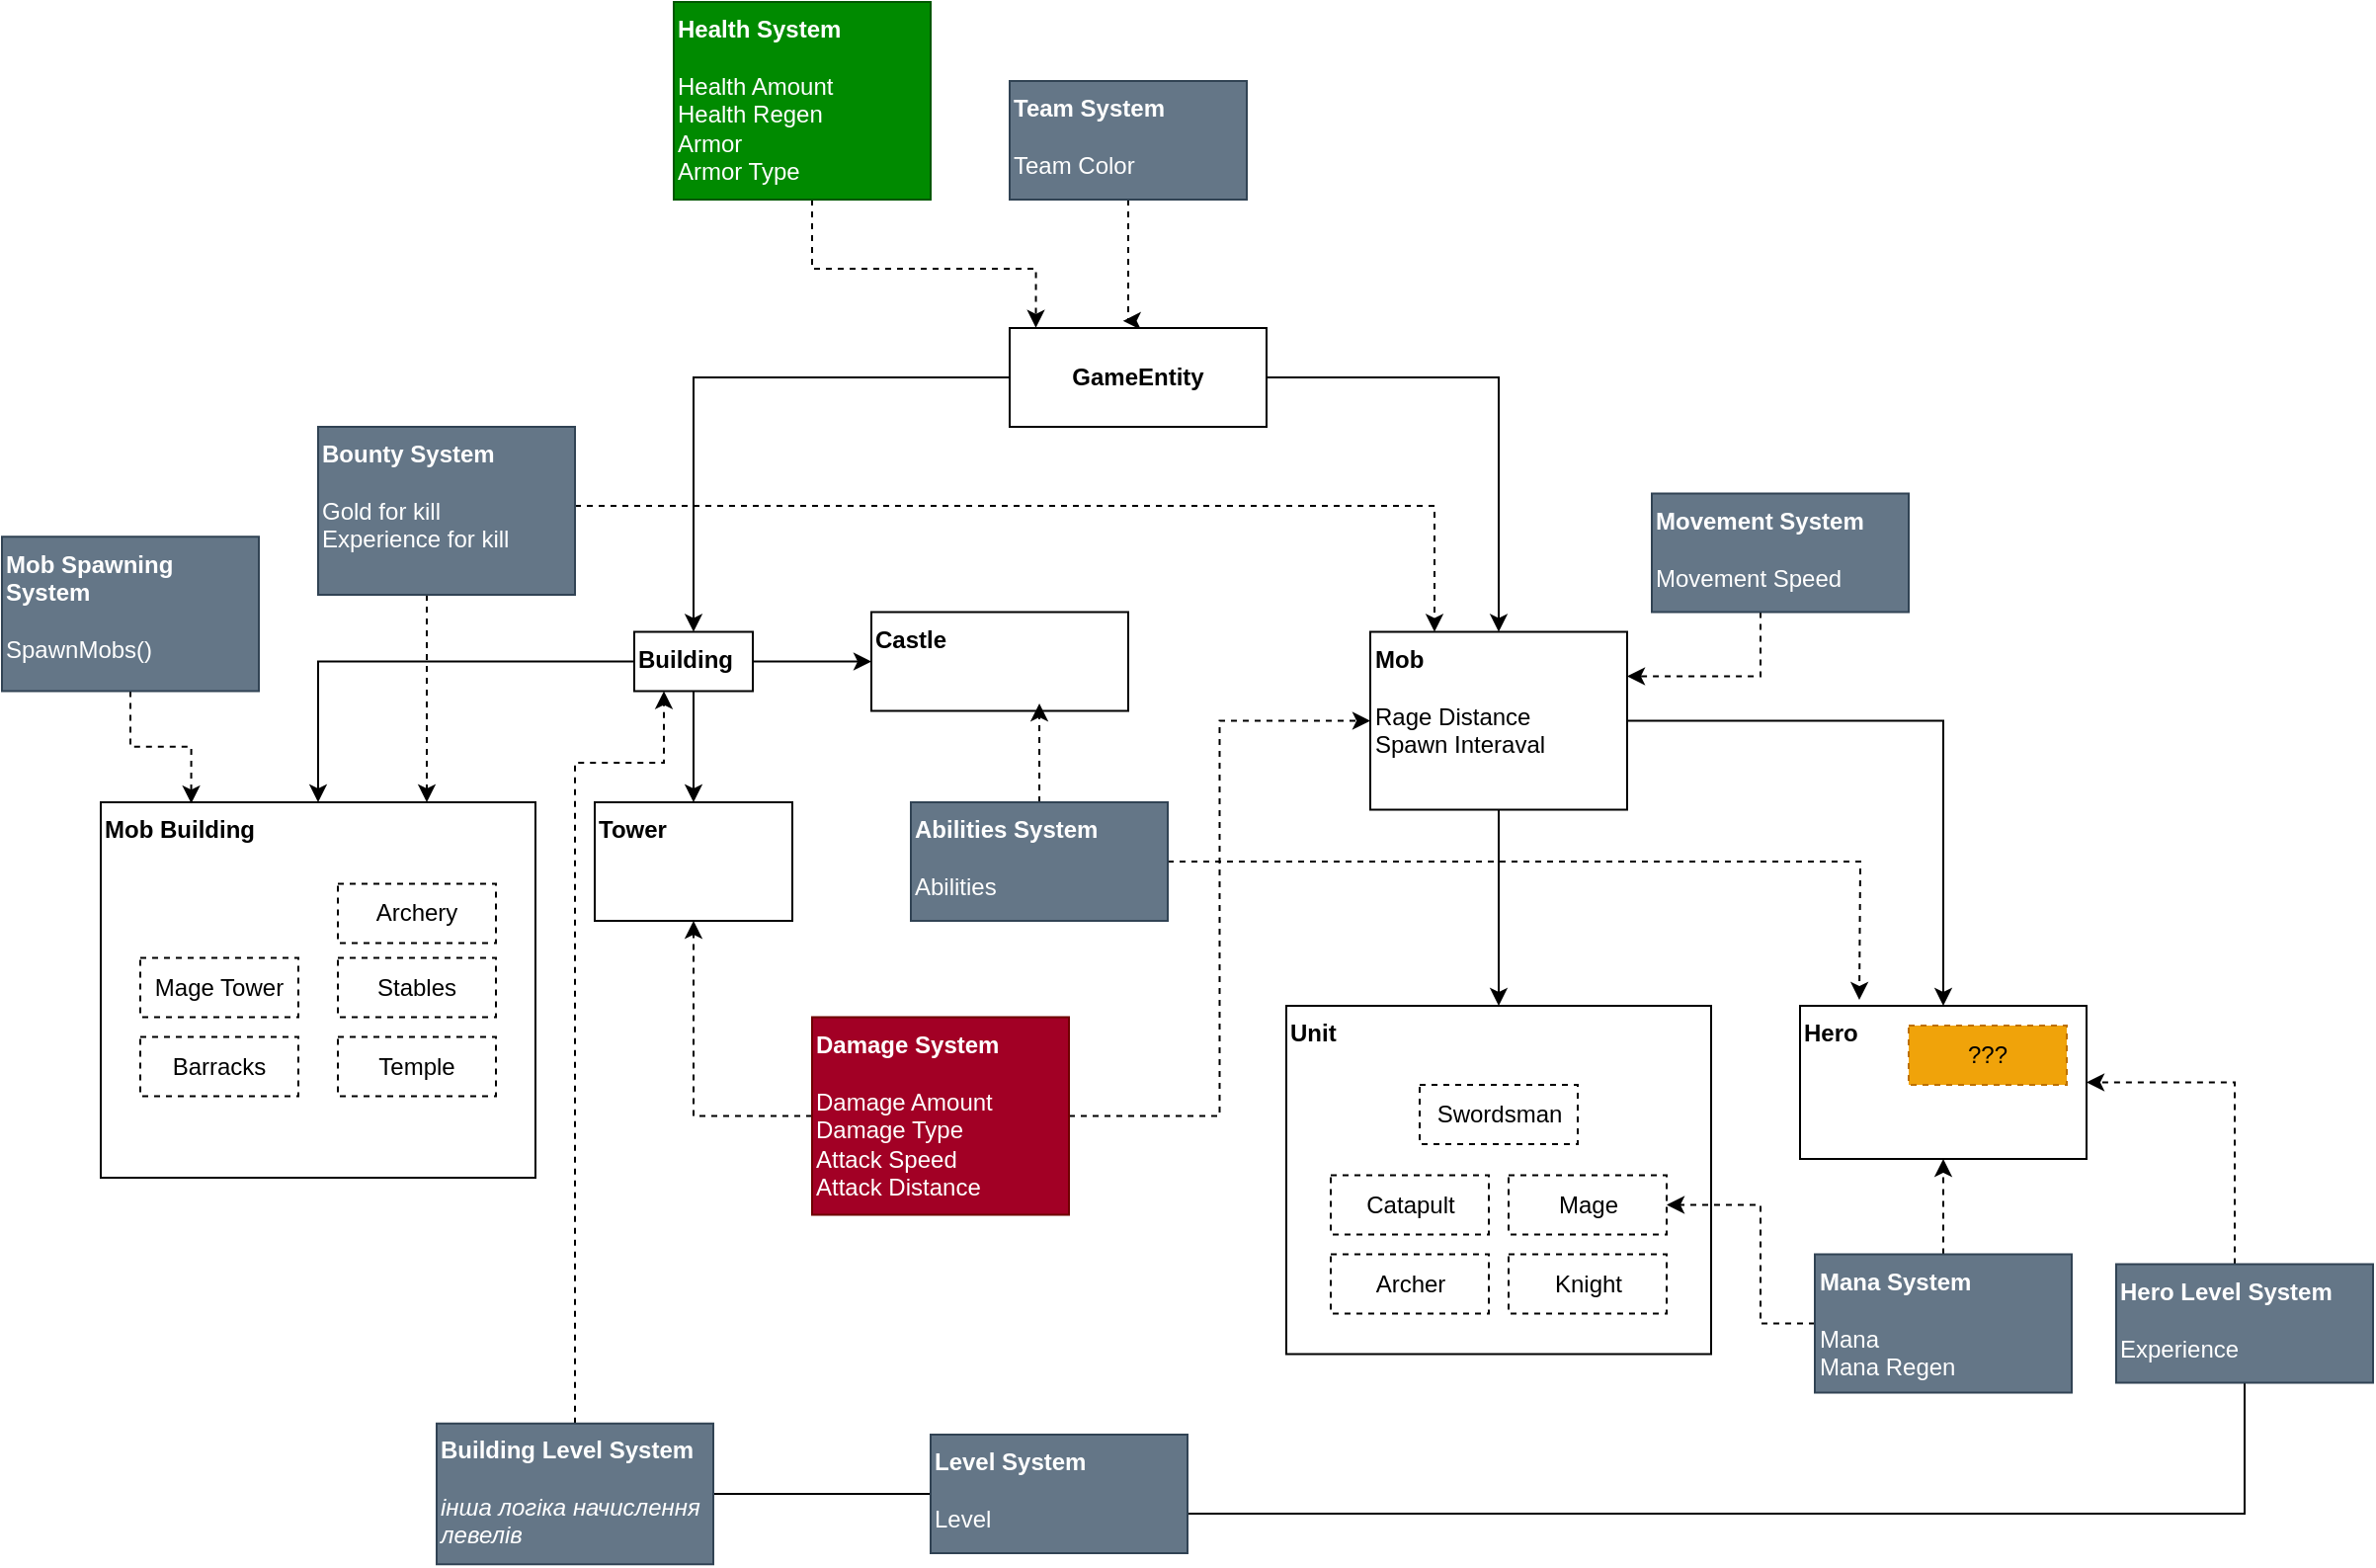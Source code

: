 <mxfile version="21.1.4" type="device">
  <diagram name="Страница 1" id="8yt0SZrPP_RbYerUbGmz">
    <mxGraphModel dx="3382" dy="937" grid="1" gridSize="10" guides="1" tooltips="1" connect="1" arrows="1" fold="1" page="1" pageScale="1" pageWidth="827" pageHeight="1169" math="0" shadow="0">
      <root>
        <mxCell id="0" />
        <mxCell id="1" parent="0" />
        <mxCell id="TG--KWfM6AHAz2aMp1aF-11" style="edgeStyle=orthogonalEdgeStyle;rounded=0;orthogonalLoop=1;jettySize=auto;html=1;entryX=0;entryY=0.5;entryDx=0;entryDy=0;dashed=1;" parent="1" source="N3ZdnWTbbpZVfNhrW-NO-1" target="o9QlrB1gXAYVadC4v8IX-6" edge="1">
          <mxGeometry relative="1" as="geometry" />
        </mxCell>
        <mxCell id="TG--KWfM6AHAz2aMp1aF-13" style="edgeStyle=orthogonalEdgeStyle;rounded=0;orthogonalLoop=1;jettySize=auto;html=1;entryX=0.5;entryY=1;entryDx=0;entryDy=0;dashed=1;" parent="1" source="N3ZdnWTbbpZVfNhrW-NO-1" target="o9QlrB1gXAYVadC4v8IX-4" edge="1">
          <mxGeometry relative="1" as="geometry" />
        </mxCell>
        <mxCell id="N3ZdnWTbbpZVfNhrW-NO-1" value="&lt;b&gt;Damage System&lt;/b&gt;&lt;br&gt;&lt;br&gt;Damage Amount&lt;br&gt;Damage Type&lt;br&gt;Attack Speed&lt;br&gt;Attack Distance" style="rounded=0;whiteSpace=wrap;html=1;align=left;verticalAlign=top;fillColor=#a20025;strokeColor=#6F0000;fontColor=#ffffff;" parent="1" vertex="1">
          <mxGeometry x="-560" y="998.75" width="130" height="100" as="geometry" />
        </mxCell>
        <mxCell id="TG--KWfM6AHAz2aMp1aF-9" style="edgeStyle=orthogonalEdgeStyle;rounded=0;orthogonalLoop=1;jettySize=auto;html=1;entryX=0.102;entryY=-0.003;entryDx=0;entryDy=0;entryPerimeter=0;dashed=1;" parent="1" source="o9QlrB1gXAYVadC4v8IX-2" target="2" edge="1">
          <mxGeometry relative="1" as="geometry">
            <Array as="points">
              <mxPoint x="-560" y="620" />
              <mxPoint x="-447" y="620" />
            </Array>
          </mxGeometry>
        </mxCell>
        <mxCell id="o9QlrB1gXAYVadC4v8IX-2" value="&lt;b&gt;Health System&lt;br&gt;&lt;/b&gt;&lt;br&gt;Health Amount&lt;br&gt;Health Regen&lt;br&gt;Armor&lt;br&gt;Armor Type" style="rounded=0;whiteSpace=wrap;html=1;align=left;verticalAlign=top;fillColor=#008a00;fontColor=#ffffff;strokeColor=#005700;" parent="1" vertex="1">
          <mxGeometry x="-630" y="485.0" width="130" height="100" as="geometry" />
        </mxCell>
        <mxCell id="o9QlrB1gXAYVadC4v8IX-3" value="&lt;b&gt;Castle&lt;br&gt;&lt;/b&gt;" style="rounded=0;whiteSpace=wrap;html=1;align=left;verticalAlign=top;" parent="1" vertex="1">
          <mxGeometry x="-530" y="793.75" width="130" height="50" as="geometry" />
        </mxCell>
        <mxCell id="o9QlrB1gXAYVadC4v8IX-4" value="&lt;b&gt;Tower&lt;br&gt;&lt;/b&gt;&lt;br&gt;" style="rounded=0;whiteSpace=wrap;html=1;align=left;verticalAlign=top;" parent="1" vertex="1">
          <mxGeometry x="-670" y="890" width="100" height="60" as="geometry" />
        </mxCell>
        <mxCell id="o9QlrB1gXAYVadC4v8IX-33" style="edgeStyle=orthogonalEdgeStyle;rounded=0;orthogonalLoop=1;jettySize=auto;html=1;entryX=0.5;entryY=0;entryDx=0;entryDy=0;" parent="1" source="o9QlrB1gXAYVadC4v8IX-5" target="o9QlrB1gXAYVadC4v8IX-4" edge="1">
          <mxGeometry relative="1" as="geometry">
            <Array as="points">
              <mxPoint x="-620" y="850" />
              <mxPoint x="-620" y="850" />
            </Array>
          </mxGeometry>
        </mxCell>
        <mxCell id="o9QlrB1gXAYVadC4v8IX-34" style="edgeStyle=orthogonalEdgeStyle;rounded=0;orthogonalLoop=1;jettySize=auto;html=1;entryX=0.5;entryY=0;entryDx=0;entryDy=0;" parent="1" source="o9QlrB1gXAYVadC4v8IX-5" target="o9QlrB1gXAYVadC4v8IX-18" edge="1">
          <mxGeometry relative="1" as="geometry" />
        </mxCell>
        <mxCell id="o9QlrB1gXAYVadC4v8IX-35" style="edgeStyle=orthogonalEdgeStyle;rounded=0;orthogonalLoop=1;jettySize=auto;html=1;" parent="1" source="o9QlrB1gXAYVadC4v8IX-5" target="o9QlrB1gXAYVadC4v8IX-3" edge="1">
          <mxGeometry relative="1" as="geometry" />
        </mxCell>
        <mxCell id="o9QlrB1gXAYVadC4v8IX-5" value="&lt;b&gt;Building&lt;br&gt;&lt;/b&gt;&lt;br&gt;" style="rounded=0;whiteSpace=wrap;html=1;align=left;verticalAlign=top;" parent="1" vertex="1">
          <mxGeometry x="-650" y="803.75" width="60" height="30" as="geometry" />
        </mxCell>
        <mxCell id="o9QlrB1gXAYVadC4v8IX-40" style="edgeStyle=orthogonalEdgeStyle;rounded=0;orthogonalLoop=1;jettySize=auto;html=1;entryX=0.5;entryY=0;entryDx=0;entryDy=0;" parent="1" source="o9QlrB1gXAYVadC4v8IX-6" target="o9QlrB1gXAYVadC4v8IX-8" edge="1">
          <mxGeometry relative="1" as="geometry" />
        </mxCell>
        <mxCell id="o9QlrB1gXAYVadC4v8IX-41" style="edgeStyle=orthogonalEdgeStyle;rounded=0;orthogonalLoop=1;jettySize=auto;html=1;entryX=0.5;entryY=0;entryDx=0;entryDy=0;" parent="1" source="o9QlrB1gXAYVadC4v8IX-6" target="o9QlrB1gXAYVadC4v8IX-7" edge="1">
          <mxGeometry relative="1" as="geometry" />
        </mxCell>
        <mxCell id="o9QlrB1gXAYVadC4v8IX-6" value="&lt;b&gt;Mob&lt;br&gt;&lt;/b&gt;&lt;br&gt;Rage Distance&lt;br&gt;Spawn Interaval&lt;br&gt;" style="rounded=0;whiteSpace=wrap;html=1;align=left;verticalAlign=top;" parent="1" vertex="1">
          <mxGeometry x="-277.5" y="803.75" width="130" height="90" as="geometry" />
        </mxCell>
        <mxCell id="o9QlrB1gXAYVadC4v8IX-7" value="&lt;b&gt;Hero&lt;br&gt;&lt;/b&gt;&lt;br&gt;" style="rounded=0;whiteSpace=wrap;html=1;align=left;verticalAlign=top;" parent="1" vertex="1">
          <mxGeometry x="-60" y="993" width="145" height="77.5" as="geometry" />
        </mxCell>
        <mxCell id="o9QlrB1gXAYVadC4v8IX-8" value="&lt;b&gt;Unit&lt;/b&gt;&lt;br&gt;" style="rounded=0;whiteSpace=wrap;html=1;align=left;verticalAlign=top;" parent="1" vertex="1">
          <mxGeometry x="-320" y="993" width="215" height="176.25" as="geometry" />
        </mxCell>
        <mxCell id="o9QlrB1gXAYVadC4v8IX-13" value="Catapult" style="rounded=0;whiteSpace=wrap;html=1;dashed=1;" parent="1" vertex="1">
          <mxGeometry x="-297.5" y="1078.75" width="80" height="30" as="geometry" />
        </mxCell>
        <mxCell id="o9QlrB1gXAYVadC4v8IX-14" value="Knight" style="rounded=0;whiteSpace=wrap;html=1;dashed=1;" parent="1" vertex="1">
          <mxGeometry x="-207.5" y="1118.75" width="80" height="30" as="geometry" />
        </mxCell>
        <mxCell id="o9QlrB1gXAYVadC4v8IX-15" value="Archer" style="rounded=0;whiteSpace=wrap;html=1;dashed=1;" parent="1" vertex="1">
          <mxGeometry x="-297.5" y="1118.75" width="80" height="30" as="geometry" />
        </mxCell>
        <mxCell id="o9QlrB1gXAYVadC4v8IX-16" value="Swordsman" style="rounded=0;whiteSpace=wrap;html=1;dashed=1;" parent="1" vertex="1">
          <mxGeometry x="-252.5" y="1033" width="80" height="30" as="geometry" />
        </mxCell>
        <mxCell id="o9QlrB1gXAYVadC4v8IX-17" value="Mage" style="rounded=0;whiteSpace=wrap;html=1;dashed=1;" parent="1" vertex="1">
          <mxGeometry x="-207.5" y="1078.75" width="80" height="30" as="geometry" />
        </mxCell>
        <mxCell id="o9QlrB1gXAYVadC4v8IX-18" value="&lt;b&gt;Mob Building&lt;/b&gt;" style="rounded=0;whiteSpace=wrap;html=1;align=left;verticalAlign=top;" parent="1" vertex="1">
          <mxGeometry x="-920" y="890" width="220" height="190" as="geometry" />
        </mxCell>
        <mxCell id="TG--KWfM6AHAz2aMp1aF-16" style="edgeStyle=orthogonalEdgeStyle;rounded=0;orthogonalLoop=1;jettySize=auto;html=1;entryX=1;entryY=0.5;entryDx=0;entryDy=0;dashed=1;" parent="1" source="o9QlrB1gXAYVadC4v8IX-19" target="o9QlrB1gXAYVadC4v8IX-17" edge="1">
          <mxGeometry relative="1" as="geometry">
            <mxPoint x="-90" y="1110" as="targetPoint" />
            <Array as="points">
              <mxPoint x="-80" y="1154" />
              <mxPoint x="-80" y="1094" />
            </Array>
          </mxGeometry>
        </mxCell>
        <mxCell id="TG--KWfM6AHAz2aMp1aF-18" style="edgeStyle=orthogonalEdgeStyle;rounded=0;orthogonalLoop=1;jettySize=auto;html=1;entryX=0.5;entryY=1;entryDx=0;entryDy=0;dashed=1;" parent="1" source="o9QlrB1gXAYVadC4v8IX-19" target="o9QlrB1gXAYVadC4v8IX-7" edge="1">
          <mxGeometry relative="1" as="geometry" />
        </mxCell>
        <mxCell id="o9QlrB1gXAYVadC4v8IX-19" value="&lt;b&gt;Mana System&lt;br&gt;&lt;/b&gt;&lt;br&gt;Mana&lt;br&gt;Mana Regen" style="rounded=0;whiteSpace=wrap;html=1;align=left;verticalAlign=top;fillColor=#647687;fontColor=#ffffff;strokeColor=#314354;" parent="1" vertex="1">
          <mxGeometry x="-52.5" y="1118.75" width="130" height="70" as="geometry" />
        </mxCell>
        <mxCell id="TG--KWfM6AHAz2aMp1aF-19" style="edgeStyle=orthogonalEdgeStyle;rounded=0;orthogonalLoop=1;jettySize=auto;html=1;entryX=0.654;entryY=0.925;entryDx=0;entryDy=0;entryPerimeter=0;dashed=1;" parent="1" source="o9QlrB1gXAYVadC4v8IX-20" target="o9QlrB1gXAYVadC4v8IX-3" edge="1">
          <mxGeometry relative="1" as="geometry" />
        </mxCell>
        <mxCell id="TG--KWfM6AHAz2aMp1aF-20" style="edgeStyle=orthogonalEdgeStyle;rounded=0;orthogonalLoop=1;jettySize=auto;html=1;dashed=1;" parent="1" source="o9QlrB1gXAYVadC4v8IX-20" edge="1">
          <mxGeometry relative="1" as="geometry">
            <mxPoint x="-30" y="990" as="targetPoint" />
          </mxGeometry>
        </mxCell>
        <mxCell id="o9QlrB1gXAYVadC4v8IX-20" value="&lt;b&gt;Abilities System&lt;br&gt;&lt;/b&gt;&lt;br&gt;Abilities" style="rounded=0;whiteSpace=wrap;html=1;align=left;verticalAlign=top;fillColor=#647687;fontColor=#ffffff;strokeColor=#314354;" parent="1" vertex="1">
          <mxGeometry x="-510" y="890" width="130" height="60" as="geometry" />
        </mxCell>
        <mxCell id="o9QlrB1gXAYVadC4v8IX-22" value="Archery" style="rounded=0;whiteSpace=wrap;html=1;dashed=1;" parent="1" vertex="1">
          <mxGeometry x="-800" y="931.25" width="80" height="30" as="geometry" />
        </mxCell>
        <mxCell id="o9QlrB1gXAYVadC4v8IX-58" value="Mage Tower" style="rounded=0;whiteSpace=wrap;html=1;dashed=1;" parent="1" vertex="1">
          <mxGeometry x="-900" y="968.75" width="80" height="30" as="geometry" />
        </mxCell>
        <mxCell id="o9QlrB1gXAYVadC4v8IX-59" value="Barracks" style="rounded=0;whiteSpace=wrap;html=1;dashed=1;" parent="1" vertex="1">
          <mxGeometry x="-900" y="1008.75" width="80" height="30" as="geometry" />
        </mxCell>
        <mxCell id="o9QlrB1gXAYVadC4v8IX-60" value="Stables" style="rounded=0;whiteSpace=wrap;html=1;dashed=1;" parent="1" vertex="1">
          <mxGeometry x="-800" y="968.75" width="80" height="30" as="geometry" />
        </mxCell>
        <mxCell id="o9QlrB1gXAYVadC4v8IX-61" value="Temple" style="rounded=0;whiteSpace=wrap;html=1;dashed=1;" parent="1" vertex="1">
          <mxGeometry x="-800" y="1008.75" width="80" height="30" as="geometry" />
        </mxCell>
        <mxCell id="TG--KWfM6AHAz2aMp1aF-14" style="edgeStyle=orthogonalEdgeStyle;rounded=0;orthogonalLoop=1;jettySize=auto;html=1;entryX=0.208;entryY=0.003;entryDx=0;entryDy=0;entryPerimeter=0;dashed=1;" parent="1" source="o9QlrB1gXAYVadC4v8IX-62" target="o9QlrB1gXAYVadC4v8IX-18" edge="1">
          <mxGeometry relative="1" as="geometry" />
        </mxCell>
        <mxCell id="o9QlrB1gXAYVadC4v8IX-62" value="&lt;b&gt;Mob Spawning System&lt;br&gt;&lt;/b&gt;&lt;br&gt;SpawnMobs()" style="rounded=0;whiteSpace=wrap;html=1;align=left;verticalAlign=top;fillColor=#647687;fontColor=#ffffff;strokeColor=#314354;" parent="1" vertex="1">
          <mxGeometry x="-970" y="755.62" width="130" height="78.13" as="geometry" />
        </mxCell>
        <mxCell id="o9QlrB1gXAYVadC4v8IX-67" value="???" style="rounded=0;whiteSpace=wrap;html=1;dashed=1;fillColor=#f0a30a;strokeColor=#BD7000;fontColor=#000000;" parent="1" vertex="1">
          <mxGeometry x="-5" y="1003" width="80" height="30" as="geometry" />
        </mxCell>
        <mxCell id="TG--KWfM6AHAz2aMp1aF-15" style="edgeStyle=orthogonalEdgeStyle;rounded=0;orthogonalLoop=1;jettySize=auto;html=1;dashed=1;entryX=0.75;entryY=0;entryDx=0;entryDy=0;" parent="1" source="voLCMBcsqlssWNx2IigY-6" target="o9QlrB1gXAYVadC4v8IX-18" edge="1">
          <mxGeometry relative="1" as="geometry">
            <mxPoint x="-770" y="830" as="targetPoint" />
            <Array as="points">
              <mxPoint x="-755" y="770" />
              <mxPoint x="-755" y="770" />
            </Array>
          </mxGeometry>
        </mxCell>
        <mxCell id="nsk3BCghgBBs-_aiXQKn-2" style="edgeStyle=orthogonalEdgeStyle;rounded=0;orthogonalLoop=1;jettySize=auto;html=1;entryX=0.25;entryY=0;entryDx=0;entryDy=0;dashed=1;" edge="1" parent="1" source="voLCMBcsqlssWNx2IigY-6" target="o9QlrB1gXAYVadC4v8IX-6">
          <mxGeometry relative="1" as="geometry">
            <Array as="points">
              <mxPoint x="-245" y="740" />
            </Array>
          </mxGeometry>
        </mxCell>
        <mxCell id="voLCMBcsqlssWNx2IigY-6" value="&lt;b&gt;Bounty System&lt;br&gt;&lt;/b&gt;&lt;br&gt;Gold for kill&lt;br&gt;Experience for kill" style="rounded=0;whiteSpace=wrap;html=1;align=left;verticalAlign=top;fillColor=#647687;fontColor=#ffffff;strokeColor=#314354;" parent="1" vertex="1">
          <mxGeometry x="-810" y="700" width="130" height="85" as="geometry" />
        </mxCell>
        <mxCell id="TG--KWfM6AHAz2aMp1aF-7" style="edgeStyle=orthogonalEdgeStyle;rounded=0;orthogonalLoop=1;jettySize=auto;html=1;entryX=0.5;entryY=0;entryDx=0;entryDy=0;exitX=1;exitY=0.5;exitDx=0;exitDy=0;" parent="1" source="voLCMBcsqlssWNx2IigY-11" target="TG--KWfM6AHAz2aMp1aF-5" edge="1">
          <mxGeometry relative="1" as="geometry">
            <Array as="points">
              <mxPoint x="-370" y="1250" />
              <mxPoint x="165" y="1250" />
            </Array>
          </mxGeometry>
        </mxCell>
        <mxCell id="TG--KWfM6AHAz2aMp1aF-8" style="edgeStyle=orthogonalEdgeStyle;rounded=0;orthogonalLoop=1;jettySize=auto;html=1;entryX=0.5;entryY=0;entryDx=0;entryDy=0;exitX=0;exitY=0.5;exitDx=0;exitDy=0;" parent="1" source="voLCMBcsqlssWNx2IigY-11" target="TG--KWfM6AHAz2aMp1aF-6" edge="1">
          <mxGeometry relative="1" as="geometry">
            <Array as="points">
              <mxPoint x="-680" y="1240" />
            </Array>
          </mxGeometry>
        </mxCell>
        <mxCell id="voLCMBcsqlssWNx2IigY-11" value="&lt;b&gt;Level System&lt;br&gt;&lt;/b&gt;&lt;br&gt;Level" style="rounded=0;whiteSpace=wrap;html=1;align=left;verticalAlign=top;fillColor=#647687;fontColor=#ffffff;strokeColor=#314354;" parent="1" vertex="1">
          <mxGeometry x="-500" y="1210" width="130" height="60" as="geometry" />
        </mxCell>
        <mxCell id="TG--KWfM6AHAz2aMp1aF-10" style="edgeStyle=orthogonalEdgeStyle;rounded=0;orthogonalLoop=1;jettySize=auto;html=1;entryX=0.441;entryY=-0.072;entryDx=0;entryDy=0;entryPerimeter=0;dashed=1;" parent="1" source="voLCMBcsqlssWNx2IigY-15" target="2" edge="1">
          <mxGeometry relative="1" as="geometry">
            <Array as="points">
              <mxPoint x="-400" y="646" />
            </Array>
          </mxGeometry>
        </mxCell>
        <mxCell id="voLCMBcsqlssWNx2IigY-15" value="&lt;b&gt;Team System&lt;/b&gt;&lt;br&gt;&lt;br&gt;Team Color" style="whiteSpace=wrap;html=1;align=left;verticalAlign=top;fillColor=#647687;fontColor=#ffffff;strokeColor=#314354;" parent="1" vertex="1">
          <mxGeometry x="-460" y="525" width="120" height="60" as="geometry" />
        </mxCell>
        <mxCell id="TG--KWfM6AHAz2aMp1aF-2" style="edgeStyle=orthogonalEdgeStyle;rounded=0;orthogonalLoop=1;jettySize=auto;html=1;" parent="1" source="2" target="o9QlrB1gXAYVadC4v8IX-5" edge="1">
          <mxGeometry relative="1" as="geometry" />
        </mxCell>
        <mxCell id="TG--KWfM6AHAz2aMp1aF-3" style="edgeStyle=orthogonalEdgeStyle;rounded=0;orthogonalLoop=1;jettySize=auto;html=1;entryX=0.5;entryY=0;entryDx=0;entryDy=0;" parent="1" source="2" target="o9QlrB1gXAYVadC4v8IX-6" edge="1">
          <mxGeometry relative="1" as="geometry" />
        </mxCell>
        <mxCell id="2" value="&lt;b&gt;GameEntity&lt;/b&gt;" style="rounded=0;whiteSpace=wrap;html=1;align=center;verticalAlign=middle;" parent="1" vertex="1">
          <mxGeometry x="-460" y="650" width="130" height="50" as="geometry" />
        </mxCell>
        <mxCell id="TG--KWfM6AHAz2aMp1aF-12" style="edgeStyle=orthogonalEdgeStyle;rounded=0;orthogonalLoop=1;jettySize=auto;html=1;entryX=1;entryY=0.25;entryDx=0;entryDy=0;dashed=1;" parent="1" source="TG--KWfM6AHAz2aMp1aF-4" target="o9QlrB1gXAYVadC4v8IX-6" edge="1">
          <mxGeometry relative="1" as="geometry">
            <Array as="points">
              <mxPoint x="-80" y="826" />
            </Array>
          </mxGeometry>
        </mxCell>
        <mxCell id="TG--KWfM6AHAz2aMp1aF-4" value="&lt;b&gt;Movement&amp;nbsp;System&lt;br&gt;&lt;/b&gt;&lt;br&gt;Movement Speed" style="rounded=0;whiteSpace=wrap;html=1;align=left;verticalAlign=top;fillColor=#647687;fontColor=#ffffff;strokeColor=#314354;" parent="1" vertex="1">
          <mxGeometry x="-135" y="733.75" width="130" height="60" as="geometry" />
        </mxCell>
        <mxCell id="TG--KWfM6AHAz2aMp1aF-21" style="edgeStyle=orthogonalEdgeStyle;rounded=0;orthogonalLoop=1;jettySize=auto;html=1;entryX=1;entryY=0.5;entryDx=0;entryDy=0;dashed=1;" parent="1" source="TG--KWfM6AHAz2aMp1aF-5" target="o9QlrB1gXAYVadC4v8IX-7" edge="1">
          <mxGeometry relative="1" as="geometry">
            <Array as="points">
              <mxPoint x="160" y="1032" />
            </Array>
          </mxGeometry>
        </mxCell>
        <mxCell id="TG--KWfM6AHAz2aMp1aF-5" value="&lt;b&gt;Hero Level System&lt;br&gt;&lt;/b&gt;&lt;br&gt;Experience" style="rounded=0;whiteSpace=wrap;html=1;align=left;verticalAlign=top;fillColor=#647687;fontColor=#ffffff;strokeColor=#314354;" parent="1" vertex="1">
          <mxGeometry x="100" y="1123.75" width="130" height="60" as="geometry" />
        </mxCell>
        <mxCell id="TG--KWfM6AHAz2aMp1aF-22" style="edgeStyle=orthogonalEdgeStyle;rounded=0;orthogonalLoop=1;jettySize=auto;html=1;entryX=0.25;entryY=1;entryDx=0;entryDy=0;dashed=1;" parent="1" source="TG--KWfM6AHAz2aMp1aF-6" target="o9QlrB1gXAYVadC4v8IX-5" edge="1">
          <mxGeometry relative="1" as="geometry">
            <mxPoint x="-680" y="780" as="targetPoint" />
            <Array as="points">
              <mxPoint x="-680" y="870" />
              <mxPoint x="-635" y="870" />
            </Array>
          </mxGeometry>
        </mxCell>
        <mxCell id="TG--KWfM6AHAz2aMp1aF-6" value="&lt;b&gt;Building Level System&lt;br&gt;&lt;/b&gt;&lt;br&gt;&lt;i&gt;інша логіка начислення левелів&lt;/i&gt;" style="rounded=0;whiteSpace=wrap;html=1;align=left;verticalAlign=top;fillColor=#647687;fontColor=#ffffff;strokeColor=#314354;" parent="1" vertex="1">
          <mxGeometry x="-750" y="1204.38" width="140" height="71.25" as="geometry" />
        </mxCell>
      </root>
    </mxGraphModel>
  </diagram>
</mxfile>
